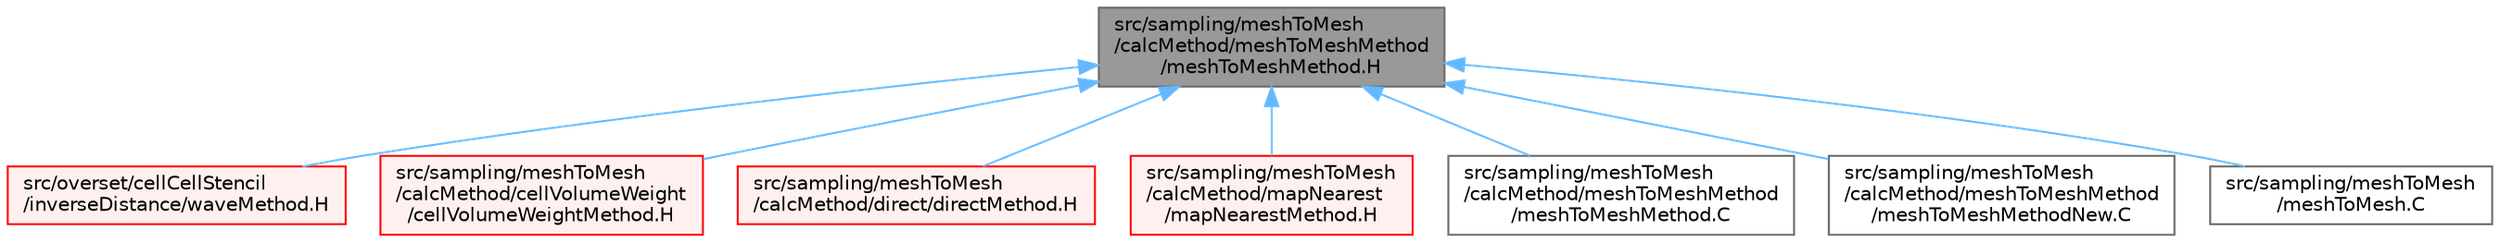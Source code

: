 digraph "src/sampling/meshToMesh/calcMethod/meshToMeshMethod/meshToMeshMethod.H"
{
 // LATEX_PDF_SIZE
  bgcolor="transparent";
  edge [fontname=Helvetica,fontsize=10,labelfontname=Helvetica,labelfontsize=10];
  node [fontname=Helvetica,fontsize=10,shape=box,height=0.2,width=0.4];
  Node1 [id="Node000001",label="src/sampling/meshToMesh\l/calcMethod/meshToMeshMethod\l/meshToMeshMethod.H",height=0.2,width=0.4,color="gray40", fillcolor="grey60", style="filled", fontcolor="black",tooltip=" "];
  Node1 -> Node2 [id="edge1_Node000001_Node000002",dir="back",color="steelblue1",style="solid",tooltip=" "];
  Node2 [id="Node000002",label="src/overset/cellCellStencil\l/inverseDistance/waveMethod.H",height=0.2,width=0.4,color="red", fillcolor="#FFF0F0", style="filled",URL="$waveMethod_8H.html",tooltip=" "];
  Node1 -> Node6 [id="edge2_Node000001_Node000006",dir="back",color="steelblue1",style="solid",tooltip=" "];
  Node6 [id="Node000006",label="src/sampling/meshToMesh\l/calcMethod/cellVolumeWeight\l/cellVolumeWeightMethod.H",height=0.2,width=0.4,color="red", fillcolor="#FFF0F0", style="filled",URL="$cellVolumeWeightMethod_8H.html",tooltip=" "];
  Node1 -> Node11 [id="edge3_Node000001_Node000011",dir="back",color="steelblue1",style="solid",tooltip=" "];
  Node11 [id="Node000011",label="src/sampling/meshToMesh\l/calcMethod/direct/directMethod.H",height=0.2,width=0.4,color="red", fillcolor="#FFF0F0", style="filled",URL="$directMethod_8H.html",tooltip=" "];
  Node1 -> Node13 [id="edge4_Node000001_Node000013",dir="back",color="steelblue1",style="solid",tooltip=" "];
  Node13 [id="Node000013",label="src/sampling/meshToMesh\l/calcMethod/mapNearest\l/mapNearestMethod.H",height=0.2,width=0.4,color="red", fillcolor="#FFF0F0", style="filled",URL="$mapNearestMethod_8H.html",tooltip=" "];
  Node1 -> Node15 [id="edge5_Node000001_Node000015",dir="back",color="steelblue1",style="solid",tooltip=" "];
  Node15 [id="Node000015",label="src/sampling/meshToMesh\l/calcMethod/meshToMeshMethod\l/meshToMeshMethod.C",height=0.2,width=0.4,color="grey40", fillcolor="white", style="filled",URL="$meshToMeshMethod_8C.html",tooltip=" "];
  Node1 -> Node16 [id="edge6_Node000001_Node000016",dir="back",color="steelblue1",style="solid",tooltip=" "];
  Node16 [id="Node000016",label="src/sampling/meshToMesh\l/calcMethod/meshToMeshMethod\l/meshToMeshMethodNew.C",height=0.2,width=0.4,color="grey40", fillcolor="white", style="filled",URL="$meshToMeshMethodNew_8C.html",tooltip=" "];
  Node1 -> Node17 [id="edge7_Node000001_Node000017",dir="back",color="steelblue1",style="solid",tooltip=" "];
  Node17 [id="Node000017",label="src/sampling/meshToMesh\l/meshToMesh.C",height=0.2,width=0.4,color="grey40", fillcolor="white", style="filled",URL="$meshToMesh_8C.html",tooltip=" "];
}
